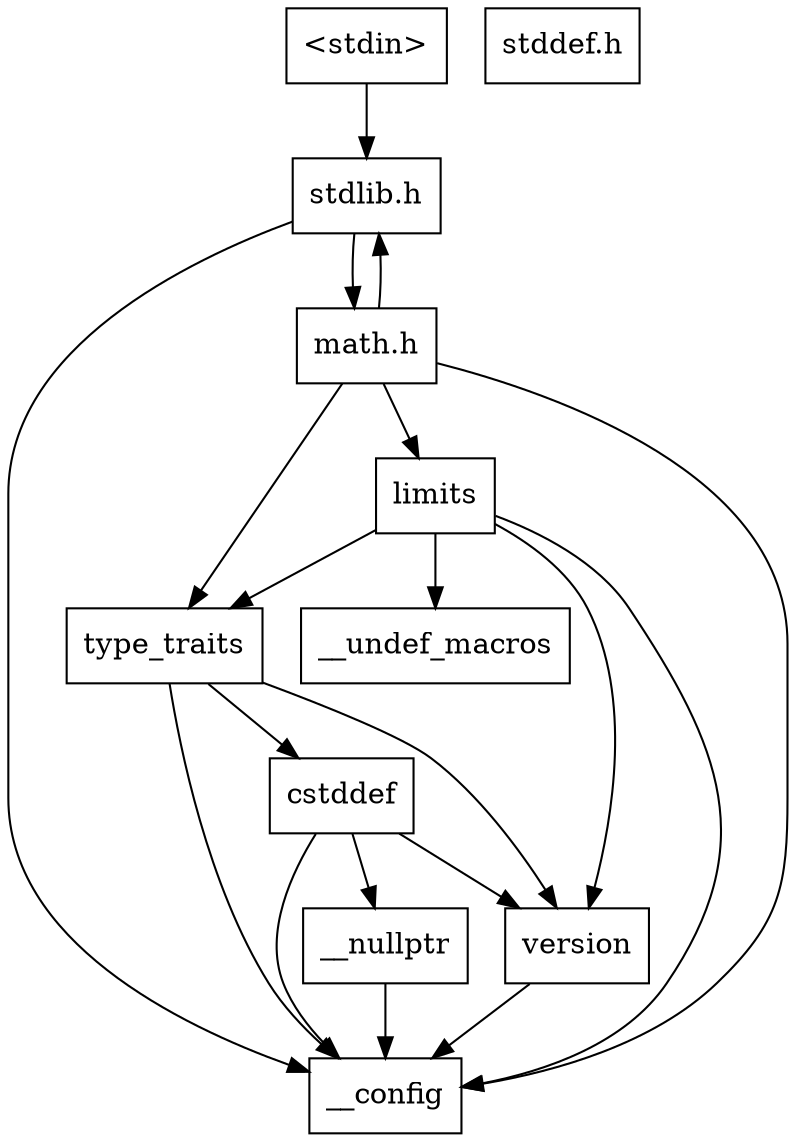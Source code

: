 digraph "dependencies" {
  header_0 [ shape="box", label="\<stdin\>" ];
  header_1 [ shape="box", label="stdlib.h" ];
  header_13 [ shape="box", label="stddef.h" ];
  header_2 [ shape="box", label="__config" ];
  header_45 [ shape="box", label="math.h" ];
  header_57 [ shape="box", label="type_traits" ];
  header_58 [ shape="box", label="cstddef" ];
  header_59 [ shape="box", label="version" ];
  header_61 [ shape="box", label="__nullptr" ];
  header_62 [ shape="box", label="limits" ];
  header_63 [ shape="box", label="__undef_macros" ];
  header_58 -> header_61;
  header_58 -> header_59;
  header_58 -> header_2;
  header_59 -> header_2;
  header_45 -> header_62;
  header_45 -> header_2;
  header_45 -> header_57;
  header_45 -> header_1;
  header_0 -> header_1;
  header_1 -> header_45;
  header_1 -> header_2;
  header_57 -> header_58;
  header_57 -> header_59;
  header_57 -> header_2;
  header_61 -> header_2;
  header_62 -> header_59;
  header_62 -> header_63;
  header_62 -> header_2;
  header_62 -> header_57;
}